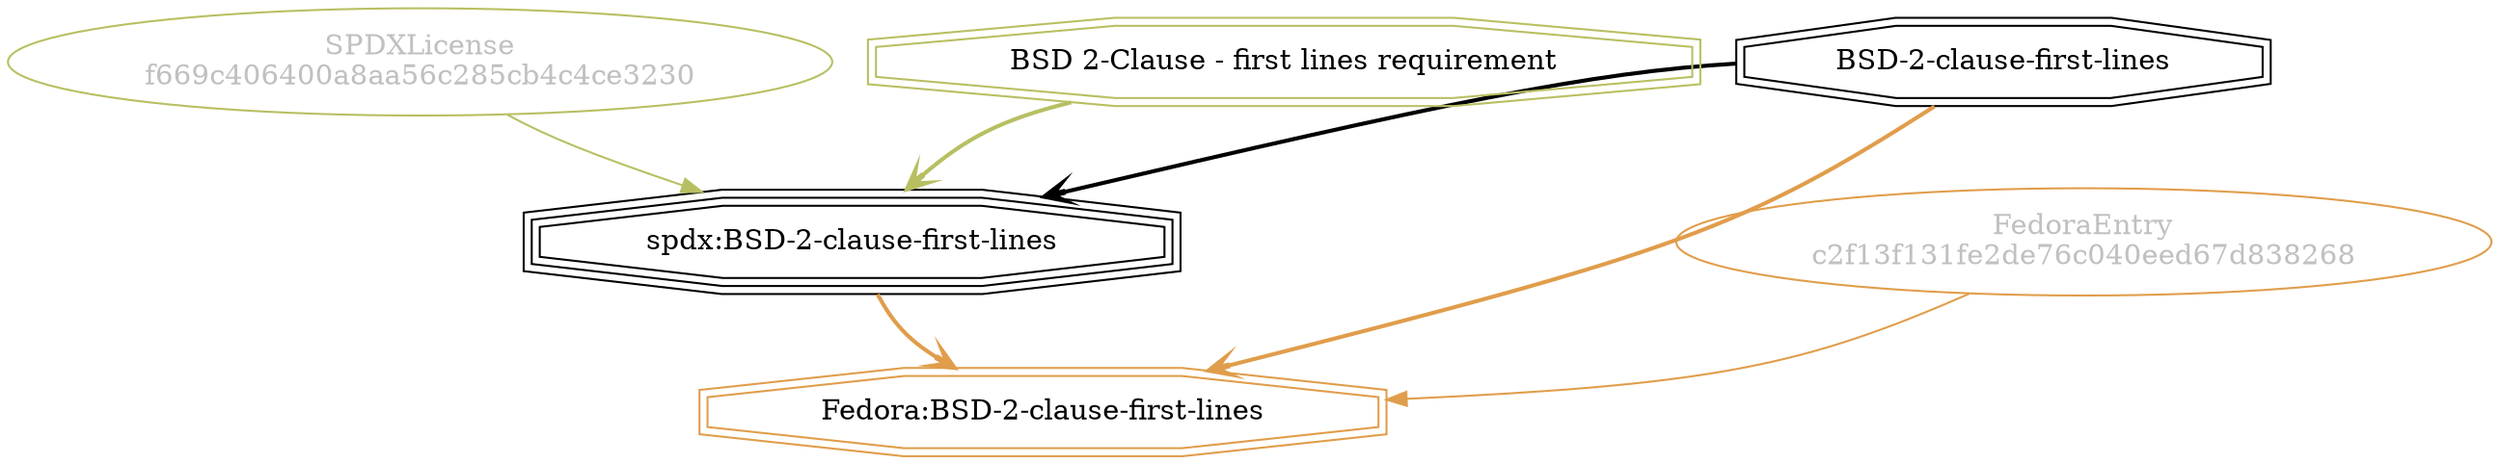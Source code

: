 strict digraph {
    node [shape=box];
    graph [splines=curved];
    407 [label="SPDXLicense\nf669c406400a8aa56c285cb4c4ce3230"
        ,fontcolor=gray
        ,color="#b8bf62"
        ,fillcolor="beige;1"
        ,shape=ellipse];
    408 [label="spdx:BSD-2-clause-first-lines"
        ,shape=tripleoctagon];
    409 [label="BSD-2-clause-first-lines"
        ,shape=doubleoctagon];
    410 [label="BSD 2-Clause - first lines requirement"
        ,color="#b8bf62"
        ,shape=doubleoctagon];
    5954 [label="FedoraEntry\nc2f13f131fe2de76c040eed67d838268"
         ,fontcolor=gray
         ,color="#e09d4b"
         ,fillcolor="beige;1"
         ,shape=ellipse];
    5955 [label="Fedora:BSD-2-clause-first-lines"
         ,color="#e09d4b"
         ,shape=doubleoctagon];
    407 -> 408 [weight=0.5
               ,color="#b8bf62"];
    408 -> 5955 [style=bold
                ,arrowhead=vee
                ,weight=0.7
                ,color="#e09d4b"];
    409 -> 408 [style=bold
               ,arrowhead=vee
               ,weight=0.7];
    409 -> 5955 [style=bold
                ,arrowhead=vee
                ,weight=0.7
                ,color="#e09d4b"];
    410 -> 408 [style=bold
               ,arrowhead=vee
               ,weight=0.7
               ,color="#b8bf62"];
    5954 -> 5955 [weight=0.5
                 ,color="#e09d4b"];
}
